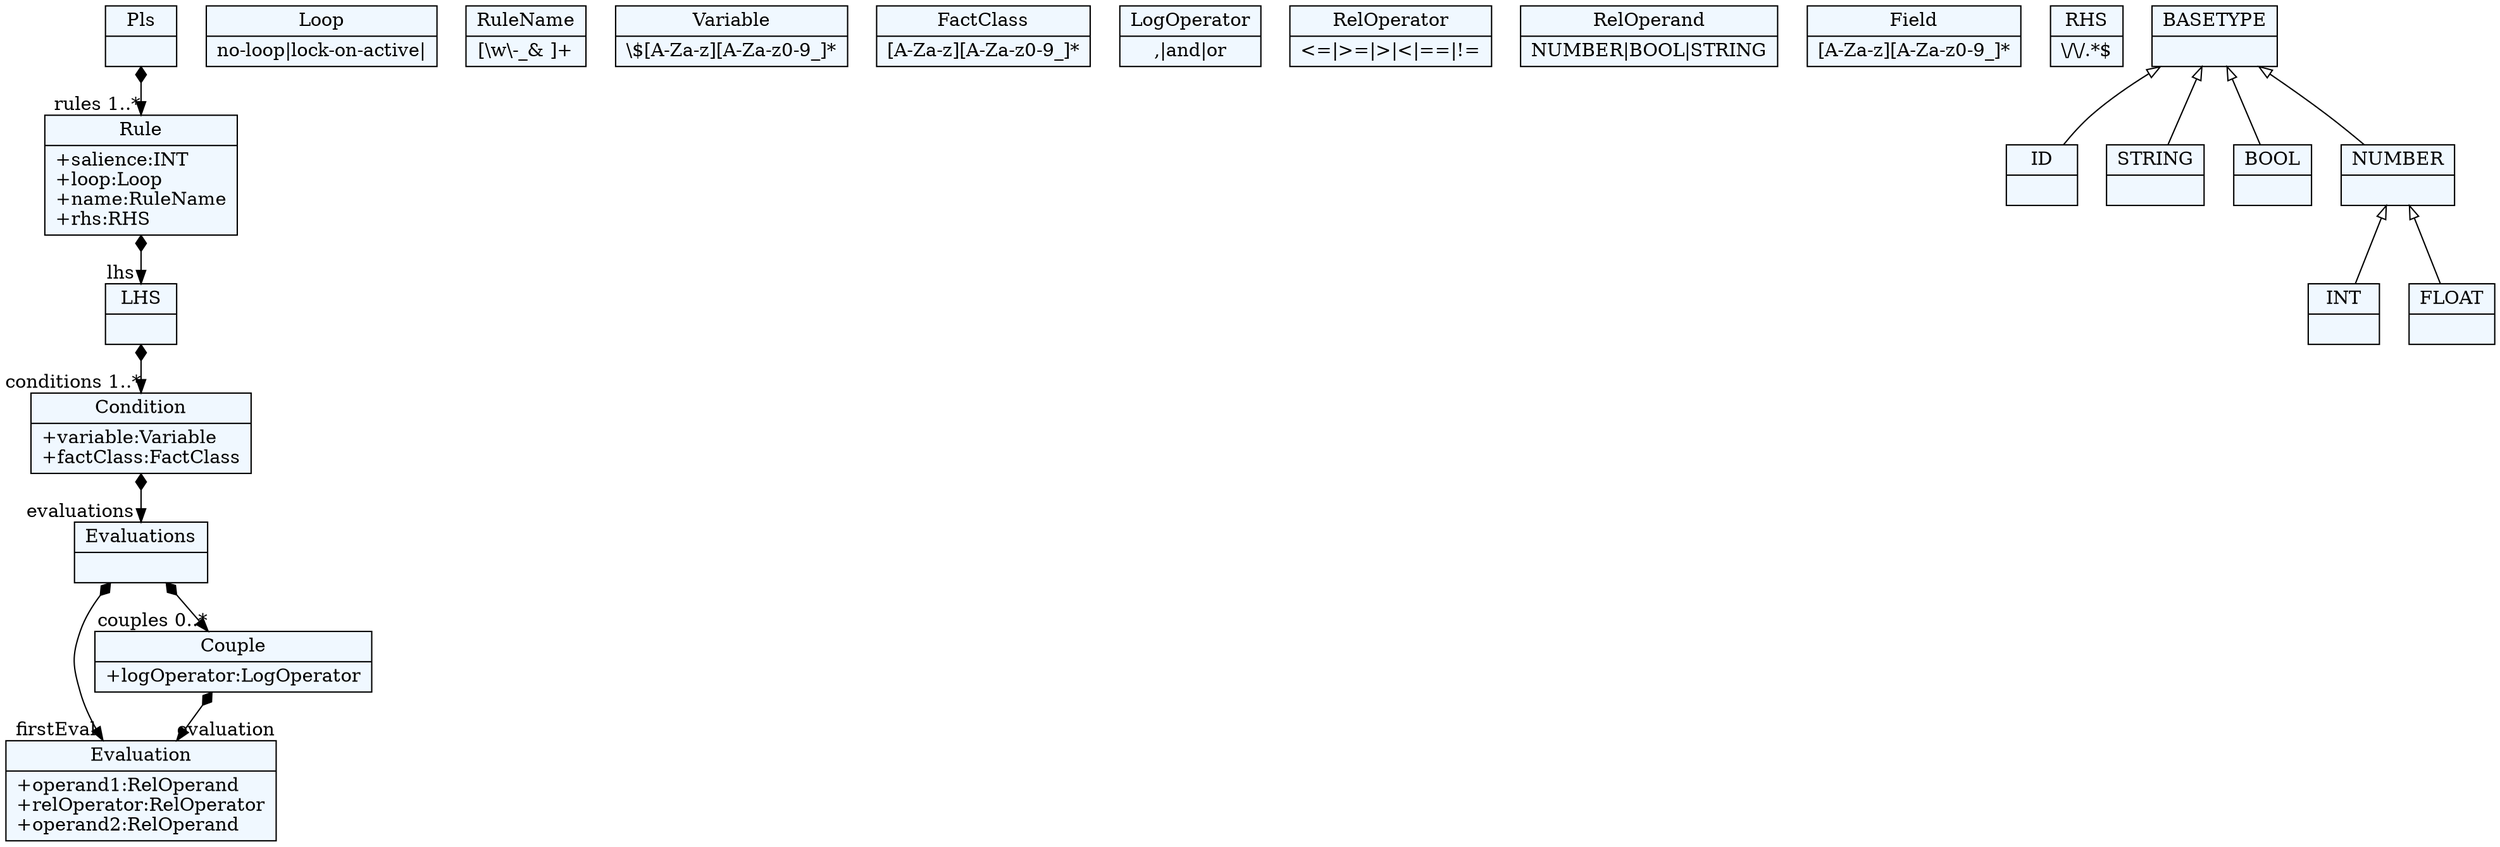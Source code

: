 
    digraph xtext {
    fontname = "Bitstream Vera Sans"
    fontsize = 8
    node[
        shape=record,
        style=filled,
        fillcolor=aliceblue
    ]
    nodesep = 0.3
    edge[dir=black,arrowtail=empty]


2578247178648 -> 2578247192808[arrowtail=diamond, dir=both, headlabel="rules 1..*"]
2578247178648[ label="{Pls|}"]

2578247192808 -> 2578247175816[arrowtail=diamond, dir=both, headlabel="lhs "]
2578247192808[ label="{Rule|+salience:INT\l+loop:Loop\l+name:RuleName\l+rhs:RHS\l}"]

2578247196584[ label="{Loop|no-loop\|lock-on-active\|}"]

2578247185256[ label="{RuleName|[\\w\\-_& ]+}"]

2578247175816 -> 2578247170152[arrowtail=diamond, dir=both, headlabel="conditions 1..*"]
2578247175816[ label="{LHS|}"]

2578247170152 -> 2578247190920[arrowtail=diamond, dir=both, headlabel="evaluations "]
2578247170152[ label="{Condition|+variable:Variable\l+factClass:FactClass\l}"]

2578247182424[ label="{Variable|\\$[A-Za-z][A-Za-z0-9_]*}"]

2578247172040[ label="{FactClass|[A-Za-z][A-Za-z0-9_]*}"]

2578247190920 -> 2578247173928[arrowtail=diamond, dir=both, headlabel="firstEval "]
2578247190920 -> 2578247174872[arrowtail=diamond, dir=both, headlabel="couples 0..*"]
2578247190920[ label="{Evaluations|}"]

2578247174872 -> 2578247173928[arrowtail=diamond, dir=both, headlabel="evaluation "]
2578247174872[ label="{Couple|+logOperator:LogOperator\l}"]

2578247197528[ label="{LogOperator|,\|and\|or}"]

2578247173928[ label="{Evaluation|+operand1:RelOperand\l+relOperator:RelOperator\l+operand2:RelOperand\l}"]

2578247169208[ label="{RelOperator|\<=\|\>=\|\>\|\<\|==\|!=}"]

2578247188088[ label="{RelOperand|NUMBER\|BOOL\|STRING}"]

2578247191864[ label="{Field|[A-Za-z][A-Za-z0-9_]*}"]

2578247193752[ label="{RHS|\\/\\/.*$}"]

2578247077144[ label="{ID|}"]

2578247172984[ label="{STRING|}"]

2578247176760[ label="{BOOL|}"]

2578247180536[ label="{INT|}"]

2578247179592[ label="{FLOAT|}"]

2578247181480[ label="{NUMBER|}"]
2578247181480 -> 2578247179592 [dir=back]
2578247181480 -> 2578247180536 [dir=back]

2578247177704[ label="{BASETYPE|}"]
2578247177704 -> 2578247181480 [dir=back]
2578247177704 -> 2578247176760 [dir=back]
2578247177704 -> 2578247077144 [dir=back]
2578247177704 -> 2578247172984 [dir=back]


}
